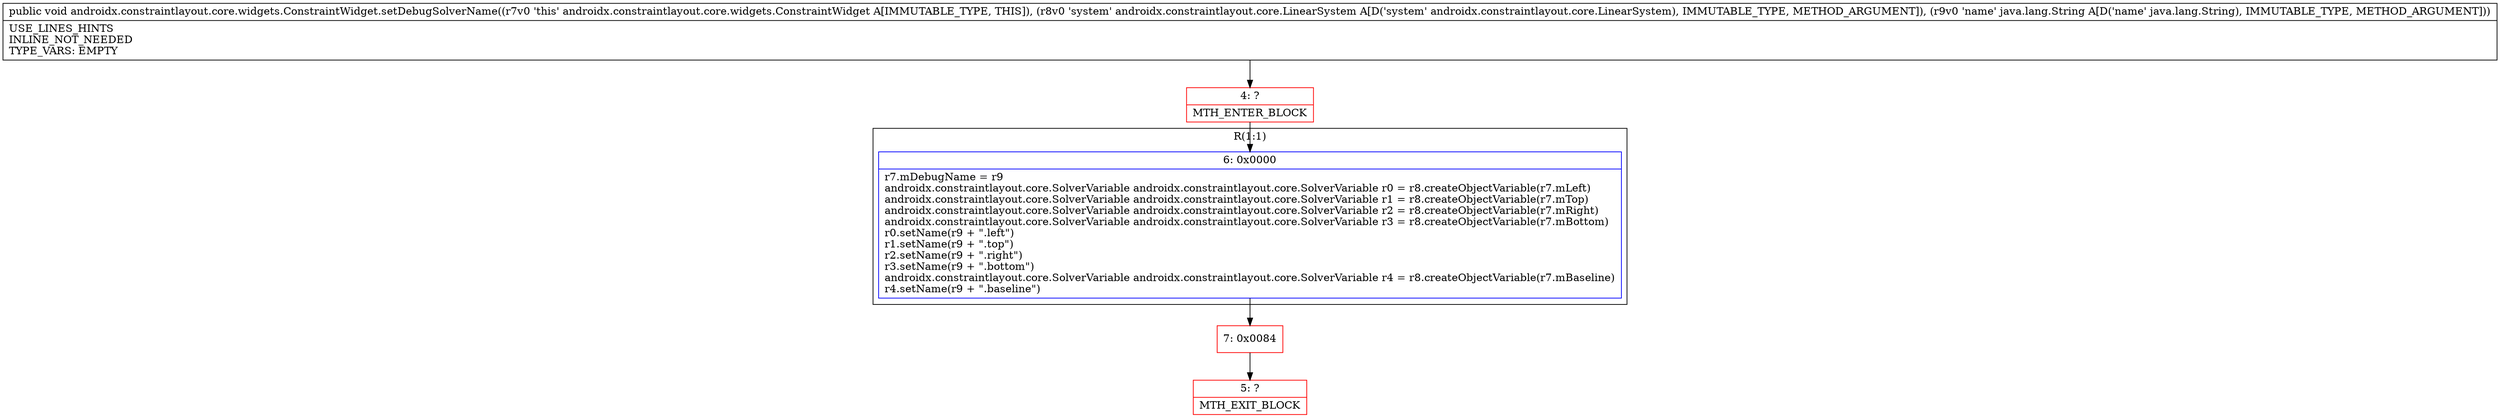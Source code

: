 digraph "CFG forandroidx.constraintlayout.core.widgets.ConstraintWidget.setDebugSolverName(Landroidx\/constraintlayout\/core\/LinearSystem;Ljava\/lang\/String;)V" {
subgraph cluster_Region_812044909 {
label = "R(1:1)";
node [shape=record,color=blue];
Node_6 [shape=record,label="{6\:\ 0x0000|r7.mDebugName = r9\landroidx.constraintlayout.core.SolverVariable androidx.constraintlayout.core.SolverVariable r0 = r8.createObjectVariable(r7.mLeft)\landroidx.constraintlayout.core.SolverVariable androidx.constraintlayout.core.SolverVariable r1 = r8.createObjectVariable(r7.mTop)\landroidx.constraintlayout.core.SolverVariable androidx.constraintlayout.core.SolverVariable r2 = r8.createObjectVariable(r7.mRight)\landroidx.constraintlayout.core.SolverVariable androidx.constraintlayout.core.SolverVariable r3 = r8.createObjectVariable(r7.mBottom)\lr0.setName(r9 + \".left\")\lr1.setName(r9 + \".top\")\lr2.setName(r9 + \".right\")\lr3.setName(r9 + \".bottom\")\landroidx.constraintlayout.core.SolverVariable androidx.constraintlayout.core.SolverVariable r4 = r8.createObjectVariable(r7.mBaseline)\lr4.setName(r9 + \".baseline\")\l}"];
}
Node_4 [shape=record,color=red,label="{4\:\ ?|MTH_ENTER_BLOCK\l}"];
Node_7 [shape=record,color=red,label="{7\:\ 0x0084}"];
Node_5 [shape=record,color=red,label="{5\:\ ?|MTH_EXIT_BLOCK\l}"];
MethodNode[shape=record,label="{public void androidx.constraintlayout.core.widgets.ConstraintWidget.setDebugSolverName((r7v0 'this' androidx.constraintlayout.core.widgets.ConstraintWidget A[IMMUTABLE_TYPE, THIS]), (r8v0 'system' androidx.constraintlayout.core.LinearSystem A[D('system' androidx.constraintlayout.core.LinearSystem), IMMUTABLE_TYPE, METHOD_ARGUMENT]), (r9v0 'name' java.lang.String A[D('name' java.lang.String), IMMUTABLE_TYPE, METHOD_ARGUMENT]))  | USE_LINES_HINTS\lINLINE_NOT_NEEDED\lTYPE_VARS: EMPTY\l}"];
MethodNode -> Node_4;Node_6 -> Node_7;
Node_4 -> Node_6;
Node_7 -> Node_5;
}

